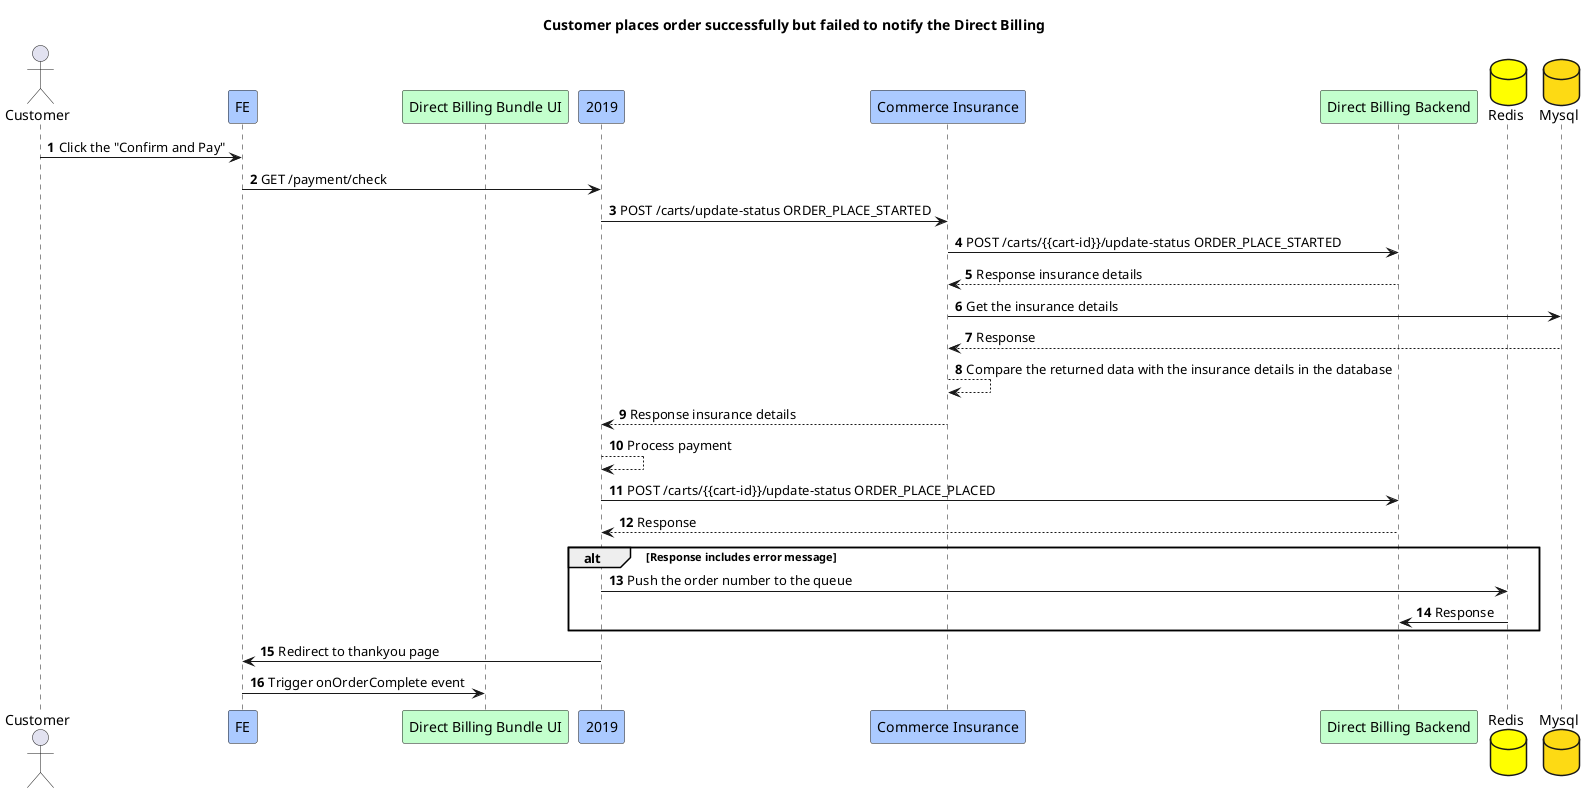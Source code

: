 @startuml
title Customer places order successfully but failed to notify the Direct Billing
actor Customer
participant FE #abcaff
participant "Direct Billing Bundle UI" #c3ffcd
participant "2019" #abcaff
participant "Commerce Insurance" #abcaff
participant "Direct Billing Backend" #c3ffcd
database "Redis" #yellow
database "Mysql" #fdda14

autonumber
Customer -> FE:Click the "Confirm and Pay"
FE -> 2019:GET /payment/check
2019 -> "Commerce Insurance":POST /carts/update-status ORDER_PLACE_STARTED
"Commerce Insurance" -> "Direct Billing Backend":POST /carts/{{cart-id}}/update-status ORDER_PLACE_STARTED
"Direct Billing Backend" --> "Commerce Insurance":Response insurance details
"Commerce Insurance" -> "Mysql":Get the insurance details
"Mysql" --> "Commerce Insurance":Response
"Commerce Insurance" --> "Commerce Insurance" :Compare the returned data with the insurance details in the database
"Commerce Insurance"  --> 2019:Response insurance details

2019 --> 2019:Process payment
2019 -> "Direct Billing Backend":POST /carts/{{cart-id}}/update-status ORDER_PLACE_PLACED
"Direct Billing Backend" --> 2019:Response
alt Response includes error message
    2019 -> "Redis":Push the order number to the queue
    Redis -> "Direct Billing Backend":Response
end
2019 -> FE:Redirect to thankyou page
FE -> "Direct Billing Bundle UI":Trigger onOrderComplete event <font color=red>


@enduml


